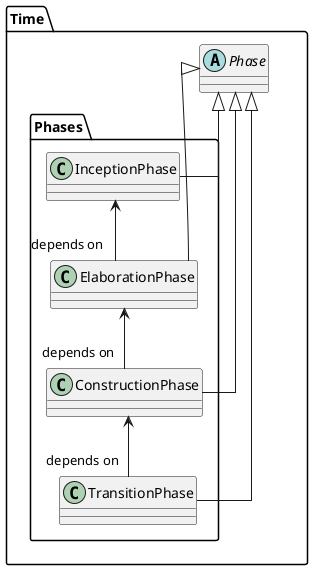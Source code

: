 @startuml

top to bottom direction
skinparam Linetype ortho

namespace Time {
  Abstract Class Phase
    
  namespace Phases {
    Class InceptionPhase extends Time.Phase
    Class ElaborationPhase extends Time.Phase
    Class ConstructionPhase extends Time.Phase
    Class TransitionPhase extends Time.Phase

    InceptionPhase <-- "depends on" ElaborationPhase
    ElaborationPhase <-- "depends on" ConstructionPhase
    ConstructionPhase <-- "depends on" TransitionPhase
  }
}

@enduml